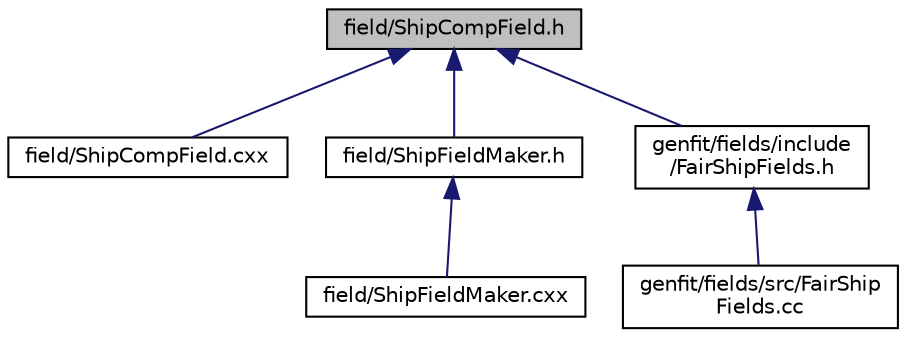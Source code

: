 digraph "field/ShipCompField.h"
{
 // LATEX_PDF_SIZE
  edge [fontname="Helvetica",fontsize="10",labelfontname="Helvetica",labelfontsize="10"];
  node [fontname="Helvetica",fontsize="10",shape=record];
  Node1 [label="field/ShipCompField.h",height=0.2,width=0.4,color="black", fillcolor="grey75", style="filled", fontcolor="black",tooltip=" "];
  Node1 -> Node2 [dir="back",color="midnightblue",fontsize="10",style="solid",fontname="Helvetica"];
  Node2 [label="field/ShipCompField.cxx",height=0.2,width=0.4,color="black", fillcolor="white", style="filled",URL="$ShipCompField_8cxx.html",tooltip=" "];
  Node1 -> Node3 [dir="back",color="midnightblue",fontsize="10",style="solid",fontname="Helvetica"];
  Node3 [label="field/ShipFieldMaker.h",height=0.2,width=0.4,color="black", fillcolor="white", style="filled",URL="$ShipFieldMaker_8h.html",tooltip=" "];
  Node3 -> Node4 [dir="back",color="midnightblue",fontsize="10",style="solid",fontname="Helvetica"];
  Node4 [label="field/ShipFieldMaker.cxx",height=0.2,width=0.4,color="black", fillcolor="white", style="filled",URL="$ShipFieldMaker_8cxx.html",tooltip=" "];
  Node1 -> Node5 [dir="back",color="midnightblue",fontsize="10",style="solid",fontname="Helvetica"];
  Node5 [label="genfit/fields/include\l/FairShipFields.h",height=0.2,width=0.4,color="black", fillcolor="white", style="filled",URL="$FairShipFields_8h.html",tooltip=" "];
  Node5 -> Node6 [dir="back",color="midnightblue",fontsize="10",style="solid",fontname="Helvetica"];
  Node6 [label="genfit/fields/src/FairShip\lFields.cc",height=0.2,width=0.4,color="black", fillcolor="white", style="filled",URL="$FairShipFields_8cc.html",tooltip=" "];
}
